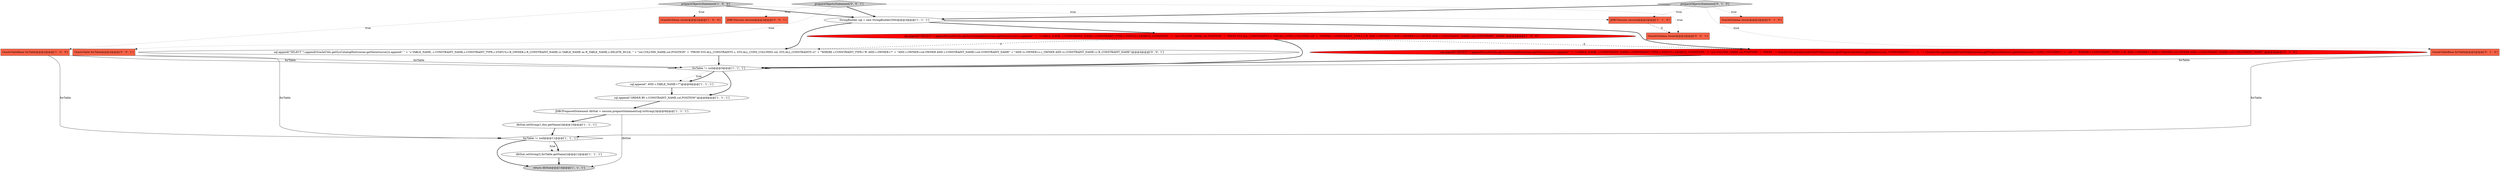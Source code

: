 digraph {
22 [style = filled, label = "sql.append(\"SELECT \").append(OracleUtils.getSysCatalogHint(owner.getDataSource())).append(\" \" + \"c.TABLE_NAME, c.CONSTRAINT_NAME,c.CONSTRAINT_TYPE,c.STATUS,c.R_OWNER,c.R_CONSTRAINT_NAME,rc.TABLE_NAME as R_TABLE_NAME,c.DELETE_RULE, \" + \"col.COLUMN_NAME,col.POSITION\" + \"FROM SYS.ALL_CONSTRAINTS c, SYS.ALL_CONS_COLUMNS col, SYS.ALL_CONSTRAINTS rc\" + \"WHERE c.CONSTRAINT_TYPE='R' AND c.OWNER=?\" + \"AND c.OWNER=col.OWNER AND c.CONSTRAINT_NAME=col.CONSTRAINT_NAME\" + \"AND rc.OWNER=c.r_OWNER AND rc.CONSTRAINT_NAME=c.R_CONSTRAINT_NAME\")@@@4@@@['0', '0', '1']", fillcolor = white, shape = ellipse image = "AAA0AAABBB3BBB"];
7 [style = filled, label = "sql.append(\" AND c.TABLE_NAME=?\")@@@6@@@['1', '1', '1']", fillcolor = white, shape = ellipse image = "AAA0AAABBB1BBB"];
8 [style = filled, label = "OracleTableBase forTable@@@2@@@['1', '0', '0']", fillcolor = tomato, shape = box image = "AAA0AAABBB1BBB"];
21 [style = filled, label = "OracleSchema owner@@@2@@@['0', '0', '1']", fillcolor = tomato, shape = box image = "AAA0AAABBB3BBB"];
3 [style = filled, label = "OracleSchema owner@@@2@@@['1', '0', '0']", fillcolor = tomato, shape = box image = "AAA0AAABBB1BBB"];
13 [style = filled, label = "prepareObjectsStatement['1', '0', '0']", fillcolor = lightgray, shape = diamond image = "AAA0AAABBB1BBB"];
4 [style = filled, label = "forTable != null@@@11@@@['1', '1', '1']", fillcolor = white, shape = diamond image = "AAA0AAABBB1BBB"];
14 [style = filled, label = "OracleSchema owner@@@2@@@['0', '1', '0']", fillcolor = tomato, shape = box image = "AAA0AAABBB2BBB"];
6 [style = filled, label = "JDBCPreparedStatement dbStat = session.prepareStatement(sql.toString())@@@9@@@['1', '1', '1']", fillcolor = white, shape = ellipse image = "AAA0AAABBB1BBB"];
12 [style = filled, label = "sql.append(\"SELECT \").append(OracleUtils.getSysCatalogHint(owner.getDataSource())).append(\"\" + \"c.TABLE_NAME, c.CONSTRAINT_NAME,c.CONSTRAINT_TYPE,c.STATUS,c.SEARCH_CONDITION,\" + \"col.COLUMN_NAME,col.POSITION\" + \"FROM SYS.ALL_CONSTRAINTS c, SYS.ALL_CONS_COLUMNS col\" + \"WHERE c.CONSTRAINT_TYPE<>'R' AND c.OWNER=? AND c.OWNER=col.OWNER AND c.CONSTRAINT_NAME=col.CONSTRAINT_NAME\")@@@4@@@['1', '0', '0']", fillcolor = red, shape = ellipse image = "AAA1AAABBB1BBB"];
18 [style = filled, label = "OracleTable forTable@@@2@@@['0', '0', '1']", fillcolor = tomato, shape = box image = "AAA0AAABBB3BBB"];
15 [style = filled, label = "prepareObjectsStatement['0', '1', '0']", fillcolor = lightgray, shape = diamond image = "AAA0AAABBB2BBB"];
9 [style = filled, label = "JDBCSession session@@@2@@@['1', '1', '0']", fillcolor = tomato, shape = box image = "AAA0AAABBB1BBB"];
19 [style = filled, label = "prepareObjectsStatement['0', '0', '1']", fillcolor = lightgray, shape = diamond image = "AAA0AAABBB3BBB"];
10 [style = filled, label = "dbStat.setString(1,this.getName())@@@10@@@['1', '1', '1']", fillcolor = white, shape = ellipse image = "AAA0AAABBB1BBB"];
17 [style = filled, label = "sql.append(\"SELECT \").append(OracleUtils.getSysCatalogHint(owner.getDataSource())).append(\"\" + \"c.TABLE_NAME, c.CONSTRAINT_NAME,c.CONSTRAINT_TYPE,c.STATUS,c.SEARCH_CONDITION,\" + \"col.COLUMN_NAME,col.POSITION\" + \"FROM \" + OracleUtils.getAdminAllViewPrefix(session.getProgressMonitor(),getDataSource(),\"CONSTRAINTS\") + \" c, \" + OracleUtils.getAdminAllViewPrefix(session.getProgressMonitor(),getDataSource(),\"CONS_COLUMNS\") + \" col\" + \"WHERE c.CONSTRAINT_TYPE<>'R' AND c.OWNER=? AND c.OWNER=col.OWNER AND c.CONSTRAINT_NAME=col.CONSTRAINT_NAME\")@@@4@@@['0', '1', '0']", fillcolor = red, shape = ellipse image = "AAA1AAABBB2BBB"];
1 [style = filled, label = "return dbStat@@@14@@@['1', '1', '1']", fillcolor = lightgray, shape = ellipse image = "AAA0AAABBB1BBB"];
5 [style = filled, label = "forTable != null@@@5@@@['1', '1', '1']", fillcolor = white, shape = diamond image = "AAA0AAABBB1BBB"];
11 [style = filled, label = "sql.append(\"ORDER BY c.CONSTRAINT_NAME,col.POSITION\")@@@8@@@['1', '1', '1']", fillcolor = white, shape = ellipse image = "AAA0AAABBB1BBB"];
2 [style = filled, label = "dbStat.setString(2,forTable.getName())@@@12@@@['1', '1', '1']", fillcolor = white, shape = ellipse image = "AAA0AAABBB1BBB"];
16 [style = filled, label = "OracleTableBase forTable@@@2@@@['0', '1', '0']", fillcolor = tomato, shape = box image = "AAA0AAABBB2BBB"];
20 [style = filled, label = "JDBCSession session@@@2@@@['0', '0', '1']", fillcolor = tomato, shape = box image = "AAA0AAABBB3BBB"];
0 [style = filled, label = "StringBuilder sql = new StringBuilder(500)@@@3@@@['1', '1', '1']", fillcolor = white, shape = ellipse image = "AAA0AAABBB1BBB"];
8->5 [style = solid, label="forTable"];
17->5 [style = bold, label=""];
7->11 [style = bold, label=""];
12->5 [style = bold, label=""];
13->3 [style = dotted, label="true"];
18->5 [style = solid, label="forTable"];
2->1 [style = bold, label=""];
0->17 [style = bold, label=""];
19->20 [style = dotted, label="true"];
0->12 [style = bold, label=""];
11->6 [style = bold, label=""];
19->18 [style = dotted, label="true"];
12->17 [style = dashed, label="0"];
16->5 [style = solid, label="forTable"];
18->4 [style = solid, label="forTable"];
4->2 [style = bold, label=""];
19->21 [style = dotted, label="true"];
15->14 [style = dotted, label="true"];
15->16 [style = dotted, label="true"];
22->5 [style = bold, label=""];
16->4 [style = solid, label="forTable"];
19->0 [style = bold, label=""];
6->1 [style = solid, label="dbStat"];
15->9 [style = dotted, label="true"];
13->8 [style = dotted, label="true"];
5->7 [style = dotted, label="true"];
9->21 [style = dashed, label="0"];
6->10 [style = bold, label=""];
15->0 [style = bold, label=""];
0->22 [style = bold, label=""];
12->22 [style = dashed, label="0"];
10->4 [style = bold, label=""];
5->7 [style = bold, label=""];
5->11 [style = bold, label=""];
8->4 [style = solid, label="forTable"];
4->1 [style = bold, label=""];
4->2 [style = dotted, label="true"];
13->0 [style = bold, label=""];
13->9 [style = dotted, label="true"];
}
